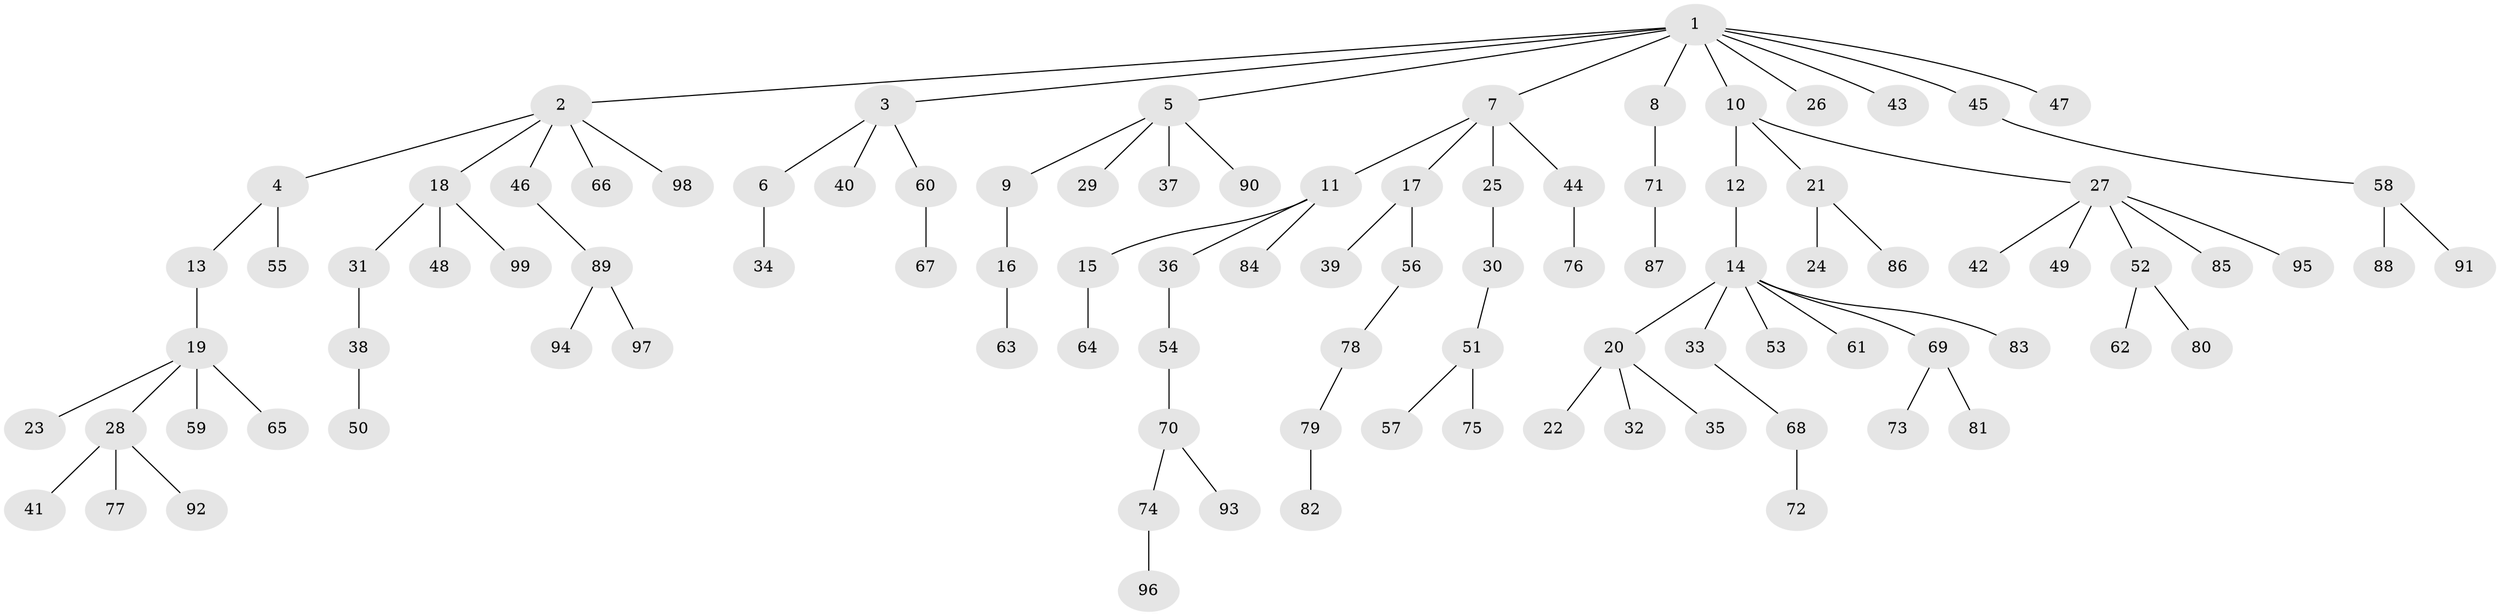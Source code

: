 // Generated by graph-tools (version 1.1) at 2025/11/02/27/25 16:11:25]
// undirected, 99 vertices, 98 edges
graph export_dot {
graph [start="1"]
  node [color=gray90,style=filled];
  1;
  2;
  3;
  4;
  5;
  6;
  7;
  8;
  9;
  10;
  11;
  12;
  13;
  14;
  15;
  16;
  17;
  18;
  19;
  20;
  21;
  22;
  23;
  24;
  25;
  26;
  27;
  28;
  29;
  30;
  31;
  32;
  33;
  34;
  35;
  36;
  37;
  38;
  39;
  40;
  41;
  42;
  43;
  44;
  45;
  46;
  47;
  48;
  49;
  50;
  51;
  52;
  53;
  54;
  55;
  56;
  57;
  58;
  59;
  60;
  61;
  62;
  63;
  64;
  65;
  66;
  67;
  68;
  69;
  70;
  71;
  72;
  73;
  74;
  75;
  76;
  77;
  78;
  79;
  80;
  81;
  82;
  83;
  84;
  85;
  86;
  87;
  88;
  89;
  90;
  91;
  92;
  93;
  94;
  95;
  96;
  97;
  98;
  99;
  1 -- 2;
  1 -- 3;
  1 -- 5;
  1 -- 7;
  1 -- 8;
  1 -- 10;
  1 -- 26;
  1 -- 43;
  1 -- 45;
  1 -- 47;
  2 -- 4;
  2 -- 18;
  2 -- 46;
  2 -- 66;
  2 -- 98;
  3 -- 6;
  3 -- 40;
  3 -- 60;
  4 -- 13;
  4 -- 55;
  5 -- 9;
  5 -- 29;
  5 -- 37;
  5 -- 90;
  6 -- 34;
  7 -- 11;
  7 -- 17;
  7 -- 25;
  7 -- 44;
  8 -- 71;
  9 -- 16;
  10 -- 12;
  10 -- 21;
  10 -- 27;
  11 -- 15;
  11 -- 36;
  11 -- 84;
  12 -- 14;
  13 -- 19;
  14 -- 20;
  14 -- 33;
  14 -- 53;
  14 -- 61;
  14 -- 69;
  14 -- 83;
  15 -- 64;
  16 -- 63;
  17 -- 39;
  17 -- 56;
  18 -- 31;
  18 -- 48;
  18 -- 99;
  19 -- 23;
  19 -- 28;
  19 -- 59;
  19 -- 65;
  20 -- 22;
  20 -- 32;
  20 -- 35;
  21 -- 24;
  21 -- 86;
  25 -- 30;
  27 -- 42;
  27 -- 49;
  27 -- 52;
  27 -- 85;
  27 -- 95;
  28 -- 41;
  28 -- 77;
  28 -- 92;
  30 -- 51;
  31 -- 38;
  33 -- 68;
  36 -- 54;
  38 -- 50;
  44 -- 76;
  45 -- 58;
  46 -- 89;
  51 -- 57;
  51 -- 75;
  52 -- 62;
  52 -- 80;
  54 -- 70;
  56 -- 78;
  58 -- 88;
  58 -- 91;
  60 -- 67;
  68 -- 72;
  69 -- 73;
  69 -- 81;
  70 -- 74;
  70 -- 93;
  71 -- 87;
  74 -- 96;
  78 -- 79;
  79 -- 82;
  89 -- 94;
  89 -- 97;
}
